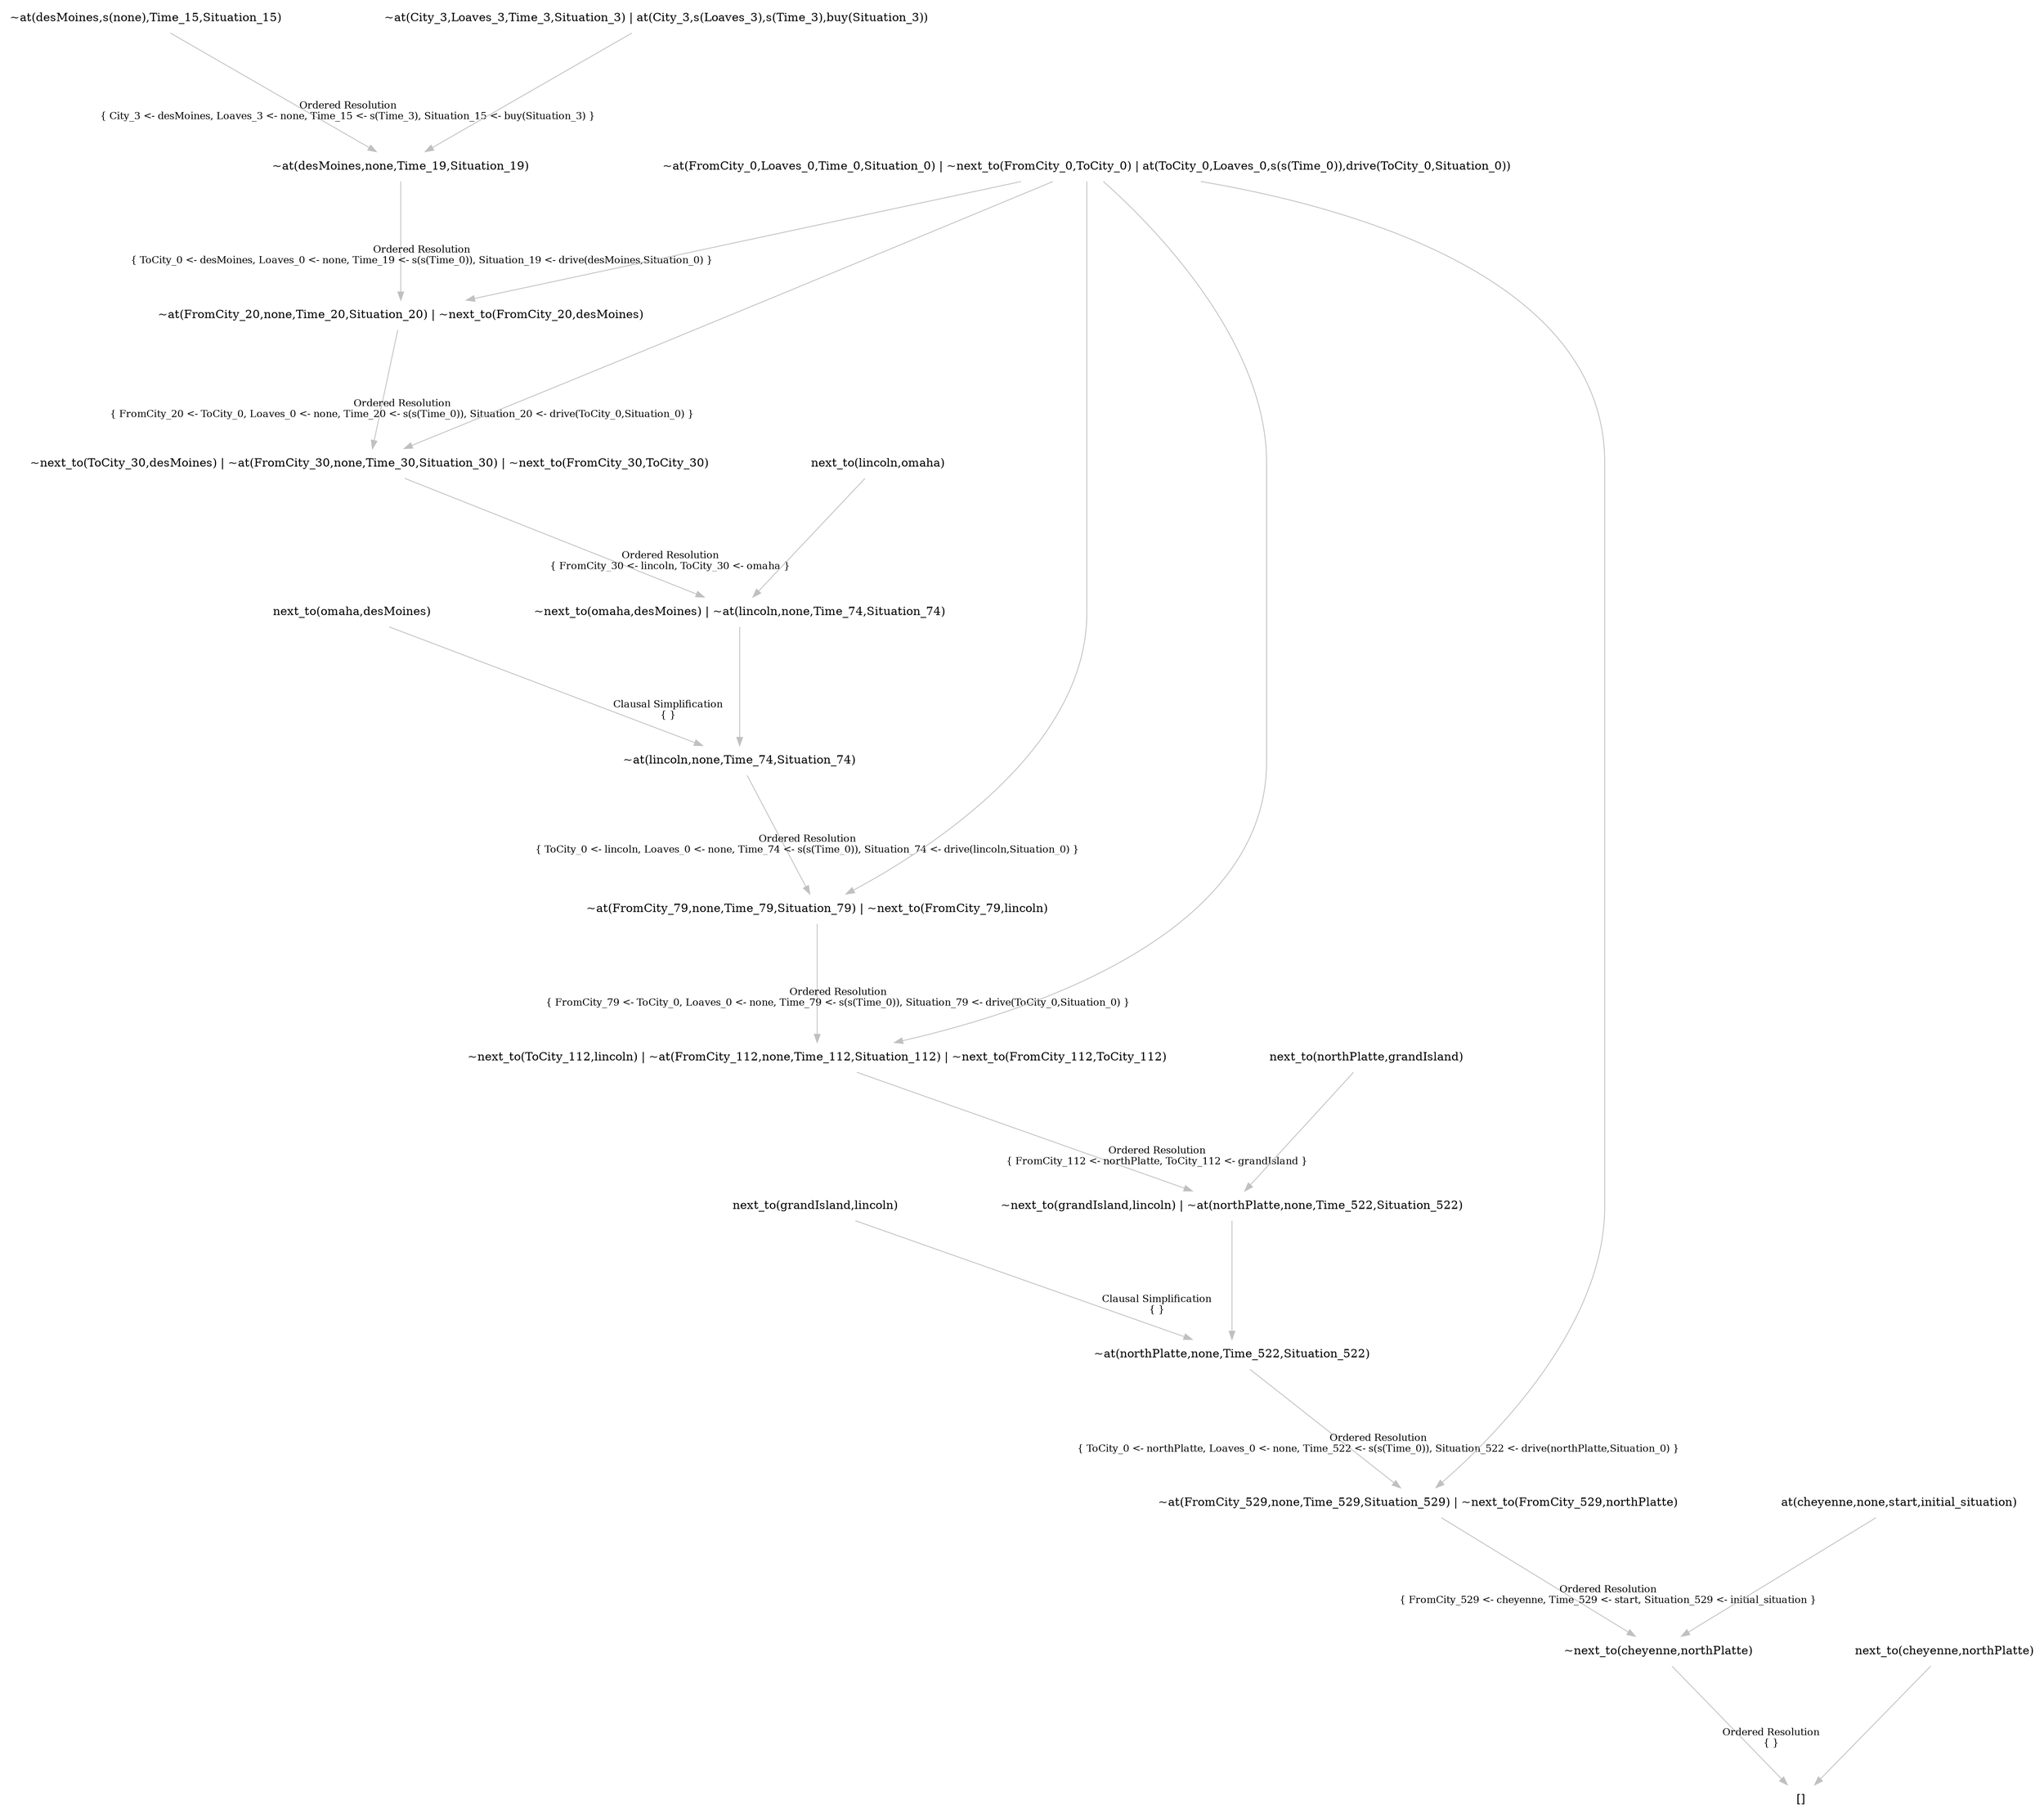 digraph {
	nodesep="1.5"; ranksep=2;
	node [shape=plaintext];
	edge [color=gray];
	"~next_to(cheyenne,northPlatte)" -> "[]" [labelfontcolor=black,labelfontsize="12",headlabel="Ordered Resolution\n{ }",labeldistance="6"];
	"~at(FromCity_529,none,Time_529,Situation_529) | ~next_to(FromCity_529,northPlatte)" -> "~next_to(cheyenne,northPlatte)" [labelfontcolor=black,labelfontsize="12",headlabel="Ordered Resolution\n{ FromCity_529 <- cheyenne, Time_529 <- start, Situation_529 <- initial_situation }",labeldistance="6"];
	"~at(northPlatte,none,Time_522,Situation_522)" -> "~at(FromCity_529,none,Time_529,Situation_529) | ~next_to(FromCity_529,northPlatte)" [labelfontcolor=black,labelfontsize="12",headlabel="Ordered Resolution\n{ ToCity_0 <- northPlatte, Loaves_0 <- none, Time_522 <- s(s(Time_0)), Situation_522 <- drive(northPlatte,Situation_0) }",labeldistance="6"];
	"next_to(grandIsland,lincoln)" -> "~at(northPlatte,none,Time_522,Situation_522)" [labelfontcolor=black,labelfontsize="12",headlabel="Clausal Simplification\n{ }",labeldistance="6"];
	"~next_to(grandIsland,lincoln) | ~at(northPlatte,none,Time_522,Situation_522)" -> "~at(northPlatte,none,Time_522,Situation_522)" ;
	"~next_to(ToCity_112,lincoln) | ~at(FromCity_112,none,Time_112,Situation_112) | ~next_to(FromCity_112,ToCity_112)" -> "~next_to(grandIsland,lincoln) | ~at(northPlatte,none,Time_522,Situation_522)" [labelfontcolor=black,labelfontsize="12",headlabel="Ordered Resolution\n{ FromCity_112 <- northPlatte, ToCity_112 <- grandIsland }",labeldistance="6"];
	"~at(FromCity_79,none,Time_79,Situation_79) | ~next_to(FromCity_79,lincoln)" -> "~next_to(ToCity_112,lincoln) | ~at(FromCity_112,none,Time_112,Situation_112) | ~next_to(FromCity_112,ToCity_112)" [labelfontcolor=black,labelfontsize="12",headlabel="Ordered Resolution\n{ FromCity_79 <- ToCity_0, Loaves_0 <- none, Time_79 <- s(s(Time_0)), Situation_79 <- drive(ToCity_0,Situation_0) }",labeldistance="6"];
	"~at(lincoln,none,Time_74,Situation_74)" -> "~at(FromCity_79,none,Time_79,Situation_79) | ~next_to(FromCity_79,lincoln)" [labelfontcolor=black,labelfontsize="12",headlabel="Ordered Resolution\n{ ToCity_0 <- lincoln, Loaves_0 <- none, Time_74 <- s(s(Time_0)), Situation_74 <- drive(lincoln,Situation_0) }",labeldistance="6"];
	"next_to(omaha,desMoines)" -> "~at(lincoln,none,Time_74,Situation_74)" [labelfontcolor=black,labelfontsize="12",headlabel="Clausal Simplification\n{ }",labeldistance="6"];
	"~next_to(omaha,desMoines) | ~at(lincoln,none,Time_74,Situation_74)" -> "~at(lincoln,none,Time_74,Situation_74)" ;
	"~next_to(ToCity_30,desMoines) | ~at(FromCity_30,none,Time_30,Situation_30) | ~next_to(FromCity_30,ToCity_30)" -> "~next_to(omaha,desMoines) | ~at(lincoln,none,Time_74,Situation_74)" [labelfontcolor=black,labelfontsize="12",headlabel="Ordered Resolution\n{ FromCity_30 <- lincoln, ToCity_30 <- omaha }",labeldistance="6"];
	"~at(FromCity_20,none,Time_20,Situation_20) | ~next_to(FromCity_20,desMoines)" -> "~next_to(ToCity_30,desMoines) | ~at(FromCity_30,none,Time_30,Situation_30) | ~next_to(FromCity_30,ToCity_30)" [labelfontcolor=black,labelfontsize="12",headlabel="Ordered Resolution\n{ FromCity_20 <- ToCity_0, Loaves_0 <- none, Time_20 <- s(s(Time_0)), Situation_20 <- drive(ToCity_0,Situation_0) }",labeldistance="6"];
	"~at(desMoines,none,Time_19,Situation_19)" -> "~at(FromCity_20,none,Time_20,Situation_20) | ~next_to(FromCity_20,desMoines)" [labelfontcolor=black,labelfontsize="12",headlabel="Ordered Resolution\n{ ToCity_0 <- desMoines, Loaves_0 <- none, Time_19 <- s(s(Time_0)), Situation_19 <- drive(desMoines,Situation_0) }",labeldistance="6"];
	"~at(desMoines,s(none),Time_15,Situation_15)" -> "~at(desMoines,none,Time_19,Situation_19)" [labelfontcolor=black,labelfontsize="12",headlabel="Ordered Resolution\n{ City_3 <- desMoines, Loaves_3 <- none, Time_15 <- s(Time_3), Situation_15 <- buy(Situation_3) }",labeldistance="6"];
	"~at(City_3,Loaves_3,Time_3,Situation_3) | at(City_3,s(Loaves_3),s(Time_3),buy(Situation_3))" -> "~at(desMoines,none,Time_19,Situation_19)" ;
	"~at(FromCity_0,Loaves_0,Time_0,Situation_0) | ~next_to(FromCity_0,ToCity_0) | at(ToCity_0,Loaves_0,s(s(Time_0)),drive(ToCity_0,Situation_0))" -> "~at(FromCity_20,none,Time_20,Situation_20) | ~next_to(FromCity_20,desMoines)" ;
	"~at(FromCity_0,Loaves_0,Time_0,Situation_0) | ~next_to(FromCity_0,ToCity_0) | at(ToCity_0,Loaves_0,s(s(Time_0)),drive(ToCity_0,Situation_0))" -> "~next_to(ToCity_30,desMoines) | ~at(FromCity_30,none,Time_30,Situation_30) | ~next_to(FromCity_30,ToCity_30)" ;
	"next_to(lincoln,omaha)" -> "~next_to(omaha,desMoines) | ~at(lincoln,none,Time_74,Situation_74)" ;
	"~at(FromCity_0,Loaves_0,Time_0,Situation_0) | ~next_to(FromCity_0,ToCity_0) | at(ToCity_0,Loaves_0,s(s(Time_0)),drive(ToCity_0,Situation_0))" -> "~at(FromCity_79,none,Time_79,Situation_79) | ~next_to(FromCity_79,lincoln)" ;
	"~at(FromCity_0,Loaves_0,Time_0,Situation_0) | ~next_to(FromCity_0,ToCity_0) | at(ToCity_0,Loaves_0,s(s(Time_0)),drive(ToCity_0,Situation_0))" -> "~next_to(ToCity_112,lincoln) | ~at(FromCity_112,none,Time_112,Situation_112) | ~next_to(FromCity_112,ToCity_112)" ;
	"next_to(northPlatte,grandIsland)" -> "~next_to(grandIsland,lincoln) | ~at(northPlatte,none,Time_522,Situation_522)" ;
	"~at(FromCity_0,Loaves_0,Time_0,Situation_0) | ~next_to(FromCity_0,ToCity_0) | at(ToCity_0,Loaves_0,s(s(Time_0)),drive(ToCity_0,Situation_0))" -> "~at(FromCity_529,none,Time_529,Situation_529) | ~next_to(FromCity_529,northPlatte)" ;
	"at(cheyenne,none,start,initial_situation)" -> "~next_to(cheyenne,northPlatte)" ;
	"next_to(cheyenne,northPlatte)" -> "[]" ;
}

